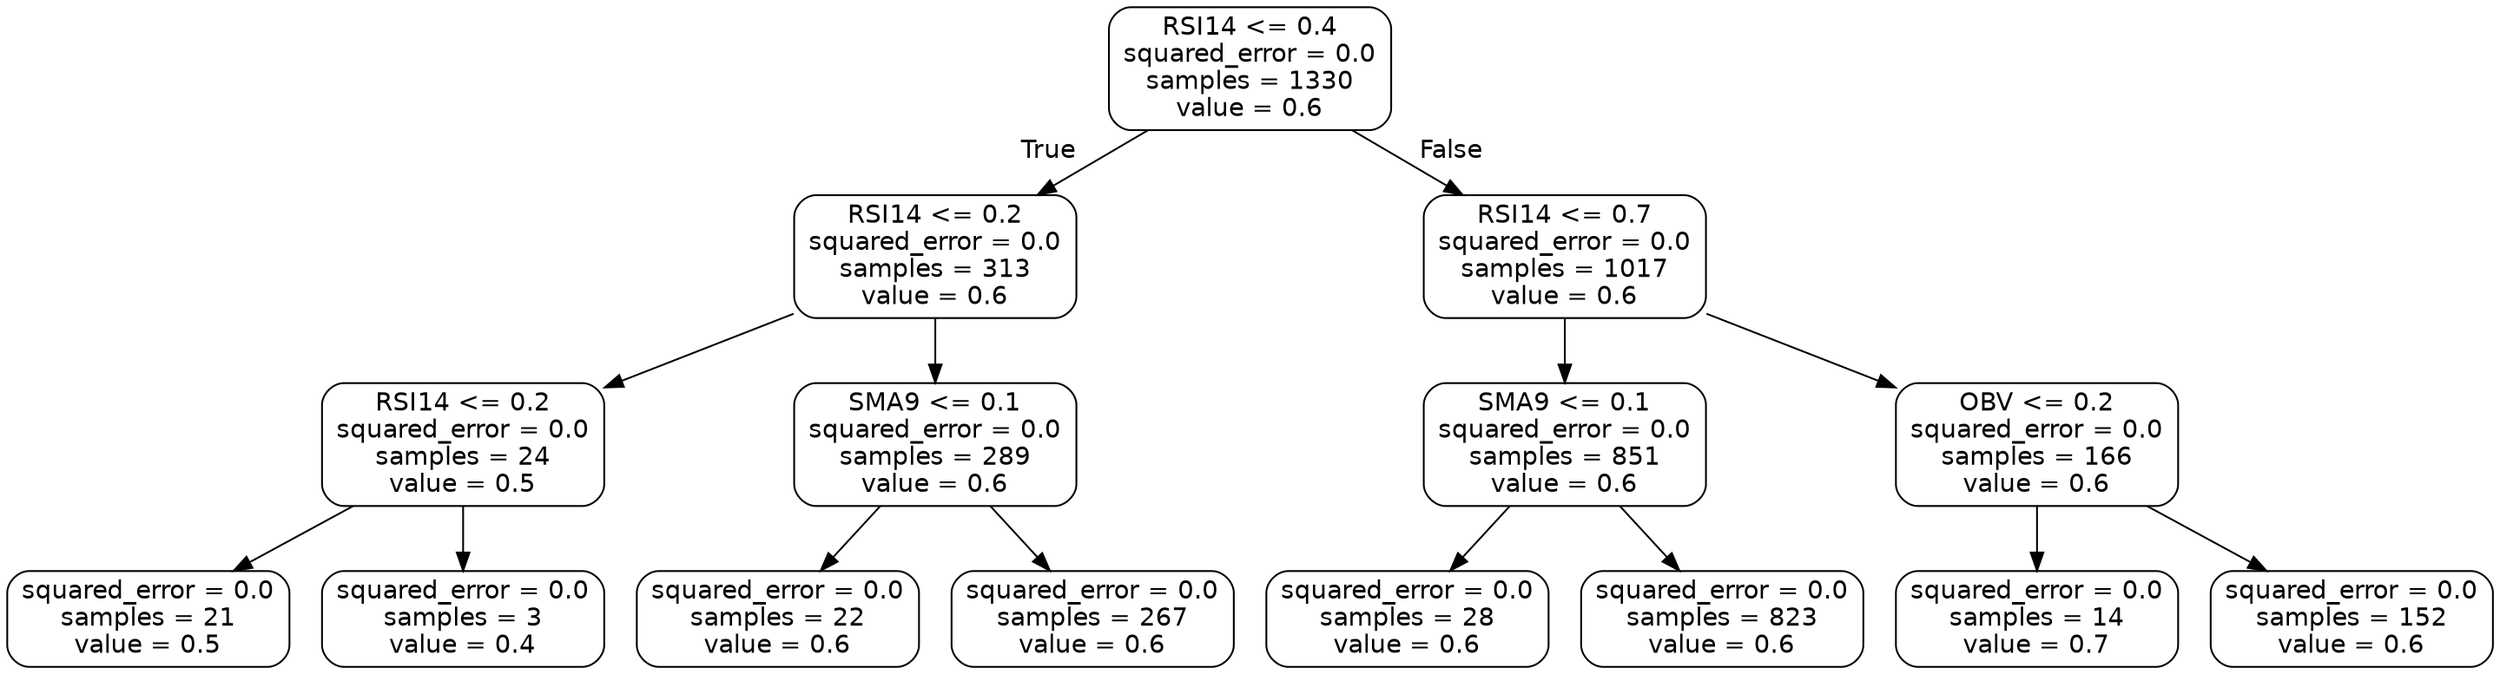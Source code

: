 digraph Tree {
node [shape=box, style="rounded", color="black", fontname="helvetica"] ;
edge [fontname="helvetica"] ;
0 [label="RSI14 <= 0.4\nsquared_error = 0.0\nsamples = 1330\nvalue = 0.6"] ;
1 [label="RSI14 <= 0.2\nsquared_error = 0.0\nsamples = 313\nvalue = 0.6"] ;
0 -> 1 [labeldistance=2.5, labelangle=45, headlabel="True"] ;
2 [label="RSI14 <= 0.2\nsquared_error = 0.0\nsamples = 24\nvalue = 0.5"] ;
1 -> 2 ;
3 [label="squared_error = 0.0\nsamples = 21\nvalue = 0.5"] ;
2 -> 3 ;
4 [label="squared_error = 0.0\nsamples = 3\nvalue = 0.4"] ;
2 -> 4 ;
5 [label="SMA9 <= 0.1\nsquared_error = 0.0\nsamples = 289\nvalue = 0.6"] ;
1 -> 5 ;
6 [label="squared_error = 0.0\nsamples = 22\nvalue = 0.6"] ;
5 -> 6 ;
7 [label="squared_error = 0.0\nsamples = 267\nvalue = 0.6"] ;
5 -> 7 ;
8 [label="RSI14 <= 0.7\nsquared_error = 0.0\nsamples = 1017\nvalue = 0.6"] ;
0 -> 8 [labeldistance=2.5, labelangle=-45, headlabel="False"] ;
9 [label="SMA9 <= 0.1\nsquared_error = 0.0\nsamples = 851\nvalue = 0.6"] ;
8 -> 9 ;
10 [label="squared_error = 0.0\nsamples = 28\nvalue = 0.6"] ;
9 -> 10 ;
11 [label="squared_error = 0.0\nsamples = 823\nvalue = 0.6"] ;
9 -> 11 ;
12 [label="OBV <= 0.2\nsquared_error = 0.0\nsamples = 166\nvalue = 0.6"] ;
8 -> 12 ;
13 [label="squared_error = 0.0\nsamples = 14\nvalue = 0.7"] ;
12 -> 13 ;
14 [label="squared_error = 0.0\nsamples = 152\nvalue = 0.6"] ;
12 -> 14 ;
}